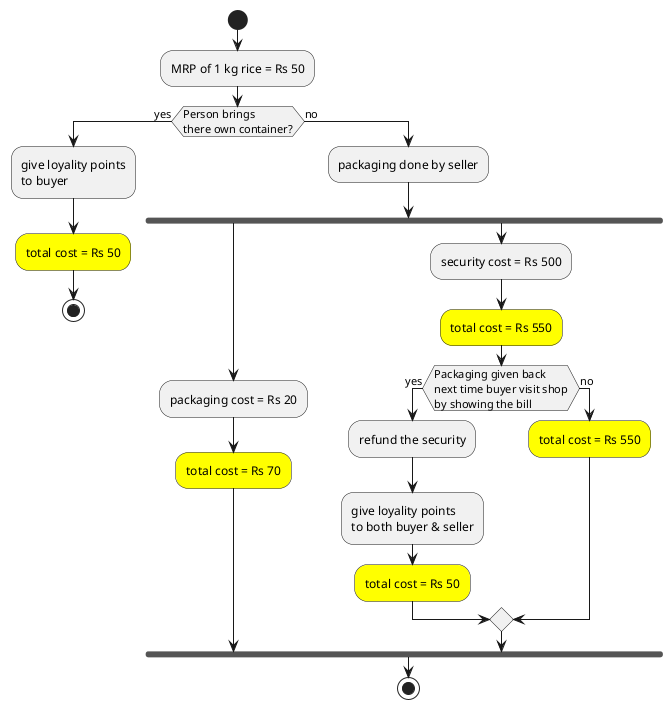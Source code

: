 @startuml
start
:MRP of 1 kg rice = Rs 50;


if (Person brings\nthere own container?) then (yes)
    :give loyality points\nto buyer;
    #yellow:total cost = Rs 50;
    stop

else (no)
    :packaging done by seller;
    fork
        :packaging cost = Rs 20;
        #yellow:total cost = Rs 70;
    fork again
        :security cost = Rs 500;
        ' :total cost = Rs 550;
        #yellow:total cost = Rs 550;

        if (Packaging given back\nnext time buyer visit shop\nby showing the bill) then (yes)
            :refund the security;
            :give loyality points\nto both buyer & seller;

            #yellow:total cost = Rs 50;

        else(no)
            #yellow:total cost = Rs 550;

        endif

    end fork
    stop

endif
@enduml


